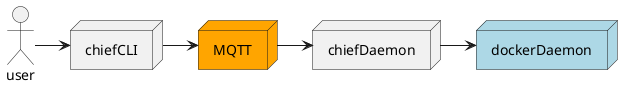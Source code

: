 @startuml architecture

actor user
node chiefCLI
node MQTT #orange
node chiefDaemon
node dockerDaemon #LightBlue

user -> chiefCLI
chiefCLI -> MQTT
MQTT -> chiefDaemon
chiefDaemon -> dockerDaemon

@enduml